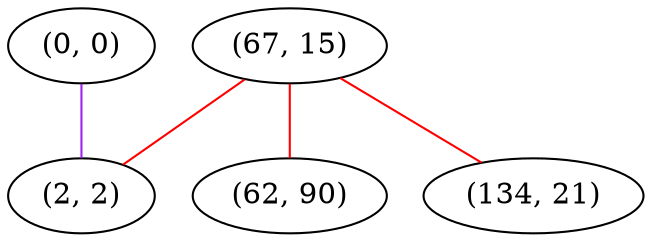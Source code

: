 graph "" {
"(0, 0)";
"(67, 15)";
"(62, 90)";
"(134, 21)";
"(2, 2)";
"(0, 0)" -- "(2, 2)"  [color=purple, key=0, weight=4];
"(67, 15)" -- "(62, 90)"  [color=red, key=0, weight=1];
"(67, 15)" -- "(134, 21)"  [color=red, key=0, weight=1];
"(67, 15)" -- "(2, 2)"  [color=red, key=0, weight=1];
}
